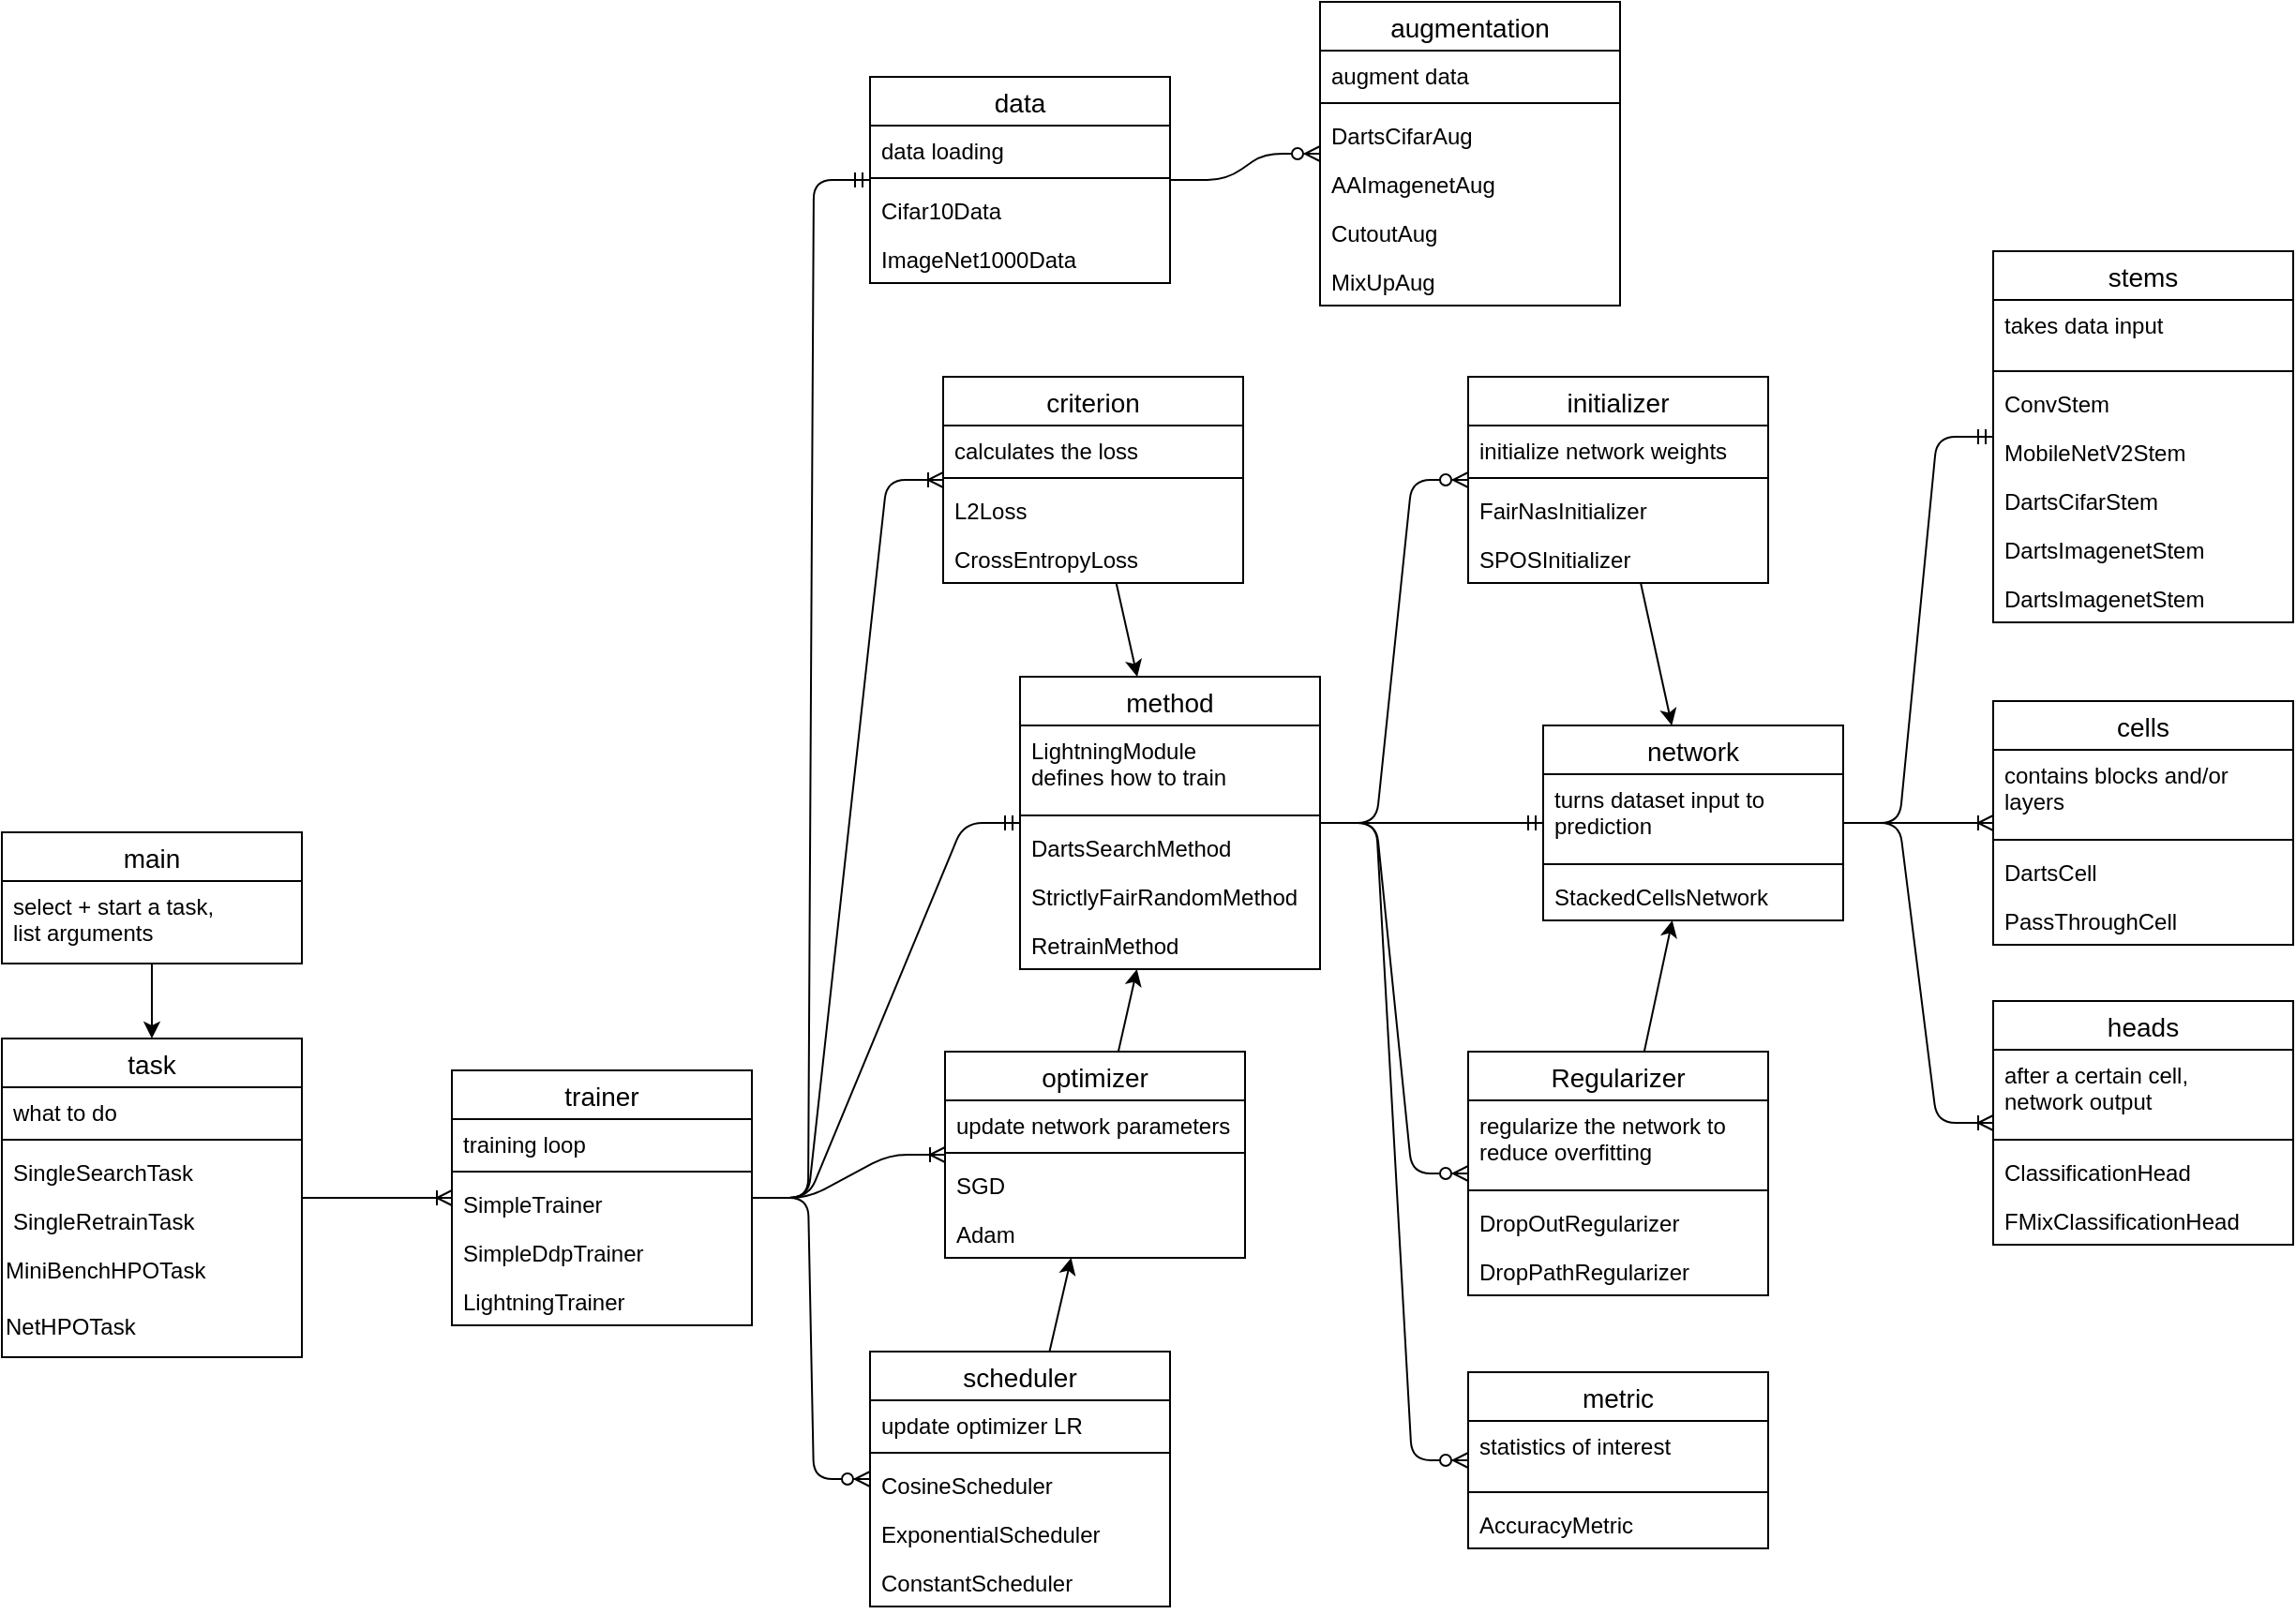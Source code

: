 <mxfile version="13.3.5" type="device"><diagram id="C5RBs43oDa-KdzZeNtuy" name="Page-1"><mxGraphModel dx="1422" dy="940" grid="1" gridSize="10" guides="1" tooltips="1" connect="1" arrows="1" fold="1" page="1" pageScale="1.6" pageWidth="827" pageHeight="1169" math="0" shadow="0"><root><mxCell id="WIyWlLk6GJQsqaUBKTNV-0"/><mxCell id="WIyWlLk6GJQsqaUBKTNV-1" parent="WIyWlLk6GJQsqaUBKTNV-0"/><mxCell id="g2XuCAY2t9CPxKcsYyPH-28" value="" style="endArrow=classic;html=1;entryX=0.5;entryY=0;entryDx=0;entryDy=0;" parent="WIyWlLk6GJQsqaUBKTNV-1" source="g2XuCAY2t9CPxKcsYyPH-10" target="g2XuCAY2t9CPxKcsYyPH-22" edge="1"><mxGeometry width="50" height="50" relative="1" as="geometry"><mxPoint x="440" y="713" as="sourcePoint"/><mxPoint x="490" y="663" as="targetPoint"/></mxGeometry></mxCell><mxCell id="g2XuCAY2t9CPxKcsYyPH-61" value="" style="edgeStyle=entityRelationEdgeStyle;fontSize=12;html=1;endArrow=ERoneToMany;" parent="WIyWlLk6GJQsqaUBKTNV-1" source="g2XuCAY2t9CPxKcsYyPH-29" target="g2XuCAY2t9CPxKcsYyPH-39" edge="1"><mxGeometry width="100" height="100" relative="1" as="geometry"><mxPoint x="842" y="613" as="sourcePoint"/><mxPoint x="942" y="513" as="targetPoint"/></mxGeometry></mxCell><mxCell id="g2XuCAY2t9CPxKcsYyPH-62" value="" style="edgeStyle=entityRelationEdgeStyle;fontSize=12;html=1;endArrow=ERoneToMany;" parent="WIyWlLk6GJQsqaUBKTNV-1" source="g2XuCAY2t9CPxKcsYyPH-29" target="g2XuCAY2t9CPxKcsYyPH-34" edge="1"><mxGeometry width="100" height="100" relative="1" as="geometry"><mxPoint x="842" y="613" as="sourcePoint"/><mxPoint x="942" y="513" as="targetPoint"/></mxGeometry></mxCell><mxCell id="g2XuCAY2t9CPxKcsYyPH-63" value="" style="edgeStyle=entityRelationEdgeStyle;fontSize=12;html=1;endArrow=ERmandOne;" parent="WIyWlLk6GJQsqaUBKTNV-1" source="g2XuCAY2t9CPxKcsYyPH-29" target="g2XuCAY2t9CPxKcsYyPH-49" edge="1"><mxGeometry width="100" height="100" relative="1" as="geometry"><mxPoint x="842" y="613" as="sourcePoint"/><mxPoint x="942" y="513" as="targetPoint"/></mxGeometry></mxCell><mxCell id="g2XuCAY2t9CPxKcsYyPH-88" value="" style="edgeStyle=entityRelationEdgeStyle;fontSize=12;html=1;endArrow=ERoneToMany;" parent="WIyWlLk6GJQsqaUBKTNV-1" source="g2XuCAY2t9CPxKcsYyPH-65" target="g2XuCAY2t9CPxKcsYyPH-77" edge="1"><mxGeometry width="100" height="100" relative="1" as="geometry"><mxPoint x="620" y="600" as="sourcePoint"/><mxPoint x="720" y="500" as="targetPoint"/></mxGeometry></mxCell><mxCell id="g2XuCAY2t9CPxKcsYyPH-89" value="" style="edgeStyle=entityRelationEdgeStyle;fontSize=12;html=1;endArrow=ERzeroToMany;" parent="WIyWlLk6GJQsqaUBKTNV-1" source="g2XuCAY2t9CPxKcsYyPH-65" target="g2XuCAY2t9CPxKcsYyPH-82" edge="1"><mxGeometry width="100" height="100" relative="1" as="geometry"><mxPoint x="620" y="600" as="sourcePoint"/><mxPoint x="720" y="500" as="targetPoint"/></mxGeometry></mxCell><mxCell id="g2XuCAY2t9CPxKcsYyPH-90" value="" style="endArrow=classic;html=1;" parent="WIyWlLk6GJQsqaUBKTNV-1" source="g2XuCAY2t9CPxKcsYyPH-82" target="g2XuCAY2t9CPxKcsYyPH-77" edge="1"><mxGeometry width="50" height="50" relative="1" as="geometry"><mxPoint x="640" y="580" as="sourcePoint"/><mxPoint x="690" y="530" as="targetPoint"/></mxGeometry></mxCell><mxCell id="g2XuCAY2t9CPxKcsYyPH-91" value="" style="endArrow=classic;html=1;" parent="WIyWlLk6GJQsqaUBKTNV-1" source="g2XuCAY2t9CPxKcsYyPH-77" target="g2XuCAY2t9CPxKcsYyPH-71" edge="1"><mxGeometry width="50" height="50" relative="1" as="geometry"><mxPoint x="420" y="530" as="sourcePoint"/><mxPoint x="636.667" y="611" as="targetPoint"/></mxGeometry></mxCell><mxCell id="g2XuCAY2t9CPxKcsYyPH-92" value="" style="edgeStyle=entityRelationEdgeStyle;fontSize=12;html=1;endArrow=ERmandOne;" parent="WIyWlLk6GJQsqaUBKTNV-1" source="g2XuCAY2t9CPxKcsYyPH-65" target="g2XuCAY2t9CPxKcsYyPH-71" edge="1"><mxGeometry width="100" height="100" relative="1" as="geometry"><mxPoint x="383" y="550" as="sourcePoint"/><mxPoint x="483" y="450" as="targetPoint"/></mxGeometry></mxCell><mxCell id="g2XuCAY2t9CPxKcsYyPH-94" value="" style="edgeStyle=entityRelationEdgeStyle;fontSize=12;html=1;endArrow=ERmandOne;" parent="WIyWlLk6GJQsqaUBKTNV-1" source="g2XuCAY2t9CPxKcsYyPH-71" target="g2XuCAY2t9CPxKcsYyPH-29" edge="1"><mxGeometry width="100" height="100" relative="1" as="geometry"><mxPoint x="702" y="491" as="sourcePoint"/><mxPoint x="962" y="520" as="targetPoint"/></mxGeometry></mxCell><mxCell id="g2XuCAY2t9CPxKcsYyPH-110" value="" style="edgeStyle=entityRelationEdgeStyle;fontSize=12;html=1;endArrow=ERzeroToMany;" parent="WIyWlLk6GJQsqaUBKTNV-1" source="g2XuCAY2t9CPxKcsYyPH-71" target="g2XuCAY2t9CPxKcsYyPH-105" edge="1"><mxGeometry width="100" height="100" relative="1" as="geometry"><mxPoint x="722" y="430" as="sourcePoint"/><mxPoint x="822" y="330" as="targetPoint"/></mxGeometry></mxCell><mxCell id="g2XuCAY2t9CPxKcsYyPH-111" value="" style="edgeStyle=entityRelationEdgeStyle;fontSize=12;html=1;endArrow=ERzeroToMany;" parent="WIyWlLk6GJQsqaUBKTNV-1" source="g2XuCAY2t9CPxKcsYyPH-71" target="g2XuCAY2t9CPxKcsYyPH-100" edge="1"><mxGeometry width="100" height="100" relative="1" as="geometry"><mxPoint x="682" y="580" as="sourcePoint"/><mxPoint x="782" y="480" as="targetPoint"/></mxGeometry></mxCell><mxCell id="g2XuCAY2t9CPxKcsYyPH-112" value="" style="endArrow=classic;html=1;" parent="WIyWlLk6GJQsqaUBKTNV-1" source="g2XuCAY2t9CPxKcsYyPH-100" target="g2XuCAY2t9CPxKcsYyPH-29" edge="1"><mxGeometry width="50" height="50" relative="1" as="geometry"><mxPoint x="742" y="410" as="sourcePoint"/><mxPoint x="792" y="360" as="targetPoint"/></mxGeometry></mxCell><mxCell id="g2XuCAY2t9CPxKcsYyPH-113" value="" style="endArrow=classic;html=1;" parent="WIyWlLk6GJQsqaUBKTNV-1" source="g2XuCAY2t9CPxKcsYyPH-105" target="g2XuCAY2t9CPxKcsYyPH-29" edge="1"><mxGeometry width="50" height="50" relative="1" as="geometry"><mxPoint x="742" y="410" as="sourcePoint"/><mxPoint x="792" y="360" as="targetPoint"/></mxGeometry></mxCell><mxCell id="g2XuCAY2t9CPxKcsYyPH-114" value="" style="edgeStyle=entityRelationEdgeStyle;fontSize=12;html=1;endArrow=ERoneToMany;" parent="WIyWlLk6GJQsqaUBKTNV-1" source="g2XuCAY2t9CPxKcsYyPH-65" target="g2XuCAY2t9CPxKcsYyPH-95" edge="1"><mxGeometry width="100" height="100" relative="1" as="geometry"><mxPoint x="722" y="500" as="sourcePoint"/><mxPoint x="822" y="400" as="targetPoint"/></mxGeometry></mxCell><mxCell id="g2XuCAY2t9CPxKcsYyPH-115" value="" style="endArrow=classic;html=1;" parent="WIyWlLk6GJQsqaUBKTNV-1" source="g2XuCAY2t9CPxKcsYyPH-95" target="g2XuCAY2t9CPxKcsYyPH-71" edge="1"><mxGeometry width="50" height="50" relative="1" as="geometry"><mxPoint x="742" y="470" as="sourcePoint"/><mxPoint x="792" y="420" as="targetPoint"/></mxGeometry></mxCell><mxCell id="g2XuCAY2t9CPxKcsYyPH-128" value="" style="edgeStyle=entityRelationEdgeStyle;fontSize=12;html=1;endArrow=ERzeroToMany;" parent="WIyWlLk6GJQsqaUBKTNV-1" source="g2XuCAY2t9CPxKcsYyPH-116" target="g2XuCAY2t9CPxKcsYyPH-121" edge="1"><mxGeometry width="100" height="100" relative="1" as="geometry"><mxPoint x="602" y="370" as="sourcePoint"/><mxPoint x="702" y="270" as="targetPoint"/></mxGeometry></mxCell><mxCell id="g2XuCAY2t9CPxKcsYyPH-129" value="" style="edgeStyle=entityRelationEdgeStyle;fontSize=12;html=1;endArrow=ERmandOne;" parent="WIyWlLk6GJQsqaUBKTNV-1" source="g2XuCAY2t9CPxKcsYyPH-65" target="g2XuCAY2t9CPxKcsYyPH-116" edge="1"><mxGeometry width="100" height="100" relative="1" as="geometry"><mxPoint x="602" y="430" as="sourcePoint"/><mxPoint x="702" y="330" as="targetPoint"/></mxGeometry></mxCell><mxCell id="g2XuCAY2t9CPxKcsYyPH-135" value="" style="edgeStyle=entityRelationEdgeStyle;fontSize=12;html=1;endArrow=ERzeroToMany;" parent="WIyWlLk6GJQsqaUBKTNV-1" source="g2XuCAY2t9CPxKcsYyPH-71" target="g2XuCAY2t9CPxKcsYyPH-130" edge="1"><mxGeometry width="100" height="100" relative="1" as="geometry"><mxPoint x="682" y="810" as="sourcePoint"/><mxPoint x="782" y="710" as="targetPoint"/></mxGeometry></mxCell><mxCell id="g2XuCAY2t9CPxKcsYyPH-10" value="main" style="swimlane;fontStyle=0;childLayout=stackLayout;horizontal=1;startSize=26;horizontalStack=0;resizeParent=1;resizeParentMax=0;resizeLast=0;collapsible=1;marginBottom=0;align=center;fontSize=14;" parent="WIyWlLk6GJQsqaUBKTNV-1" vertex="1"><mxGeometry x="40" y="553" width="160" height="70" as="geometry"><mxRectangle x="10" y="320" width="60" height="26" as="alternateBounds"/></mxGeometry></mxCell><mxCell id="g2XuCAY2t9CPxKcsYyPH-11" value="select + start a task,&#10;list arguments" style="text;strokeColor=none;fillColor=none;spacingLeft=4;spacingRight=4;overflow=hidden;rotatable=0;points=[[0,0.5],[1,0.5]];portConstraint=eastwest;fontSize=12;" parent="g2XuCAY2t9CPxKcsYyPH-10" vertex="1"><mxGeometry y="26" width="160" height="44" as="geometry"/></mxCell><mxCell id="g2XuCAY2t9CPxKcsYyPH-22" value="task" style="swimlane;fontStyle=0;childLayout=stackLayout;horizontal=1;startSize=26;horizontalStack=0;resizeParent=1;resizeParentMax=0;resizeLast=0;collapsible=1;marginBottom=0;align=center;fontSize=14;" parent="WIyWlLk6GJQsqaUBKTNV-1" vertex="1"><mxGeometry x="40" y="663" width="160" height="170" as="geometry"/></mxCell><mxCell id="g2XuCAY2t9CPxKcsYyPH-23" value="what to do" style="text;strokeColor=none;fillColor=none;spacingLeft=4;spacingRight=4;overflow=hidden;rotatable=0;points=[[0,0.5],[1,0.5]];portConstraint=eastwest;fontSize=12;" parent="g2XuCAY2t9CPxKcsYyPH-22" vertex="1"><mxGeometry y="26" width="160" height="24" as="geometry"/></mxCell><mxCell id="g2XuCAY2t9CPxKcsYyPH-24" value="" style="line;strokeWidth=1;fillColor=none;align=left;verticalAlign=middle;spacingTop=-1;spacingLeft=3;spacingRight=3;rotatable=0;labelPosition=right;points=[];portConstraint=eastwest;fontSize=12;" parent="g2XuCAY2t9CPxKcsYyPH-22" vertex="1"><mxGeometry y="50" width="160" height="8" as="geometry"/></mxCell><mxCell id="g2XuCAY2t9CPxKcsYyPH-27" value="SingleSearchTask" style="text;strokeColor=none;fillColor=none;spacingLeft=4;spacingRight=4;overflow=hidden;rotatable=0;points=[[0,0.5],[1,0.5]];portConstraint=eastwest;fontSize=12;" parent="g2XuCAY2t9CPxKcsYyPH-22" vertex="1"><mxGeometry y="58" width="160" height="26" as="geometry"/></mxCell><mxCell id="g2XuCAY2t9CPxKcsYyPH-25" value="SingleRetrainTask" style="text;strokeColor=none;fillColor=none;spacingLeft=4;spacingRight=4;overflow=hidden;rotatable=0;points=[[0,0.5],[1,0.5]];portConstraint=eastwest;fontSize=12;" parent="g2XuCAY2t9CPxKcsYyPH-22" vertex="1"><mxGeometry y="84" width="160" height="26" as="geometry"/></mxCell><mxCell id="rS00Z_vMjzoHJ0xvD94t-7" value="MiniBenchHPOTask" style="text;whiteSpace=wrap;html=1;" parent="g2XuCAY2t9CPxKcsYyPH-22" vertex="1"><mxGeometry y="110" width="160" height="30" as="geometry"/></mxCell><mxCell id="rS00Z_vMjzoHJ0xvD94t-8" value="NetHPOTask" style="text;whiteSpace=wrap;html=1;" parent="g2XuCAY2t9CPxKcsYyPH-22" vertex="1"><mxGeometry y="140" width="160" height="30" as="geometry"/></mxCell><mxCell id="g2XuCAY2t9CPxKcsYyPH-65" value="trainer" style="swimlane;fontStyle=0;childLayout=stackLayout;horizontal=1;startSize=26;horizontalStack=0;resizeParent=1;resizeParentMax=0;resizeLast=0;collapsible=1;marginBottom=0;align=center;fontSize=14;" parent="WIyWlLk6GJQsqaUBKTNV-1" vertex="1"><mxGeometry x="280" y="680" width="160" height="136" as="geometry"/></mxCell><mxCell id="g2XuCAY2t9CPxKcsYyPH-66" value="training loop" style="text;strokeColor=none;fillColor=none;spacingLeft=4;spacingRight=4;overflow=hidden;rotatable=0;points=[[0,0.5],[1,0.5]];portConstraint=eastwest;fontSize=12;" parent="g2XuCAY2t9CPxKcsYyPH-65" vertex="1"><mxGeometry y="26" width="160" height="24" as="geometry"/></mxCell><mxCell id="g2XuCAY2t9CPxKcsYyPH-67" value="" style="line;strokeWidth=1;fillColor=none;align=left;verticalAlign=middle;spacingTop=-1;spacingLeft=3;spacingRight=3;rotatable=0;labelPosition=right;points=[];portConstraint=eastwest;fontSize=12;" parent="g2XuCAY2t9CPxKcsYyPH-65" vertex="1"><mxGeometry y="50" width="160" height="8" as="geometry"/></mxCell><mxCell id="g2XuCAY2t9CPxKcsYyPH-68" value="SimpleTrainer" style="text;strokeColor=none;fillColor=none;spacingLeft=4;spacingRight=4;overflow=hidden;rotatable=0;points=[[0,0.5],[1,0.5]];portConstraint=eastwest;fontSize=12;" parent="g2XuCAY2t9CPxKcsYyPH-65" vertex="1"><mxGeometry y="58" width="160" height="26" as="geometry"/></mxCell><mxCell id="g2XuCAY2t9CPxKcsYyPH-69" value="SimpleDdpTrainer" style="text;strokeColor=none;fillColor=none;spacingLeft=4;spacingRight=4;overflow=hidden;rotatable=0;points=[[0,0.5],[1,0.5]];portConstraint=eastwest;fontSize=12;" parent="g2XuCAY2t9CPxKcsYyPH-65" vertex="1"><mxGeometry y="84" width="160" height="26" as="geometry"/></mxCell><mxCell id="g2XuCAY2t9CPxKcsYyPH-70" value="LightningTrainer" style="text;strokeColor=none;fillColor=none;spacingLeft=4;spacingRight=4;overflow=hidden;rotatable=0;points=[[0,0.5],[1,0.5]];portConstraint=eastwest;fontSize=12;" parent="g2XuCAY2t9CPxKcsYyPH-65" vertex="1"><mxGeometry y="110" width="160" height="26" as="geometry"/></mxCell><mxCell id="g2XuCAY2t9CPxKcsYyPH-82" value="scheduler" style="swimlane;fontStyle=0;childLayout=stackLayout;horizontal=1;startSize=26;horizontalStack=0;resizeParent=1;resizeParentMax=0;resizeLast=0;collapsible=1;marginBottom=0;align=center;fontSize=14;" parent="WIyWlLk6GJQsqaUBKTNV-1" vertex="1"><mxGeometry x="503" y="830" width="160" height="136" as="geometry"/></mxCell><mxCell id="g2XuCAY2t9CPxKcsYyPH-83" value="update optimizer LR" style="text;strokeColor=none;fillColor=none;spacingLeft=4;spacingRight=4;overflow=hidden;rotatable=0;points=[[0,0.5],[1,0.5]];portConstraint=eastwest;fontSize=12;" parent="g2XuCAY2t9CPxKcsYyPH-82" vertex="1"><mxGeometry y="26" width="160" height="24" as="geometry"/></mxCell><mxCell id="g2XuCAY2t9CPxKcsYyPH-84" value="" style="line;strokeWidth=1;fillColor=none;align=left;verticalAlign=middle;spacingTop=-1;spacingLeft=3;spacingRight=3;rotatable=0;labelPosition=right;points=[];portConstraint=eastwest;fontSize=12;" parent="g2XuCAY2t9CPxKcsYyPH-82" vertex="1"><mxGeometry y="50" width="160" height="8" as="geometry"/></mxCell><mxCell id="g2XuCAY2t9CPxKcsYyPH-85" value="CosineScheduler" style="text;strokeColor=none;fillColor=none;spacingLeft=4;spacingRight=4;overflow=hidden;rotatable=0;points=[[0,0.5],[1,0.5]];portConstraint=eastwest;fontSize=12;" parent="g2XuCAY2t9CPxKcsYyPH-82" vertex="1"><mxGeometry y="58" width="160" height="26" as="geometry"/></mxCell><mxCell id="g2XuCAY2t9CPxKcsYyPH-86" value="ExponentialScheduler" style="text;strokeColor=none;fillColor=none;spacingLeft=4;spacingRight=4;overflow=hidden;rotatable=0;points=[[0,0.5],[1,0.5]];portConstraint=eastwest;fontSize=12;" parent="g2XuCAY2t9CPxKcsYyPH-82" vertex="1"><mxGeometry y="84" width="160" height="26" as="geometry"/></mxCell><mxCell id="g2XuCAY2t9CPxKcsYyPH-87" value="ConstantScheduler" style="text;strokeColor=none;fillColor=none;spacingLeft=4;spacingRight=4;overflow=hidden;rotatable=0;points=[[0,0.5],[1,0.5]];portConstraint=eastwest;fontSize=12;" parent="g2XuCAY2t9CPxKcsYyPH-82" vertex="1"><mxGeometry y="110" width="160" height="26" as="geometry"/></mxCell><mxCell id="g2XuCAY2t9CPxKcsYyPH-77" value="optimizer" style="swimlane;fontStyle=0;childLayout=stackLayout;horizontal=1;startSize=26;horizontalStack=0;resizeParent=1;resizeParentMax=0;resizeLast=0;collapsible=1;marginBottom=0;align=center;fontSize=14;" parent="WIyWlLk6GJQsqaUBKTNV-1" vertex="1"><mxGeometry x="543" y="670" width="160" height="110" as="geometry"/></mxCell><mxCell id="g2XuCAY2t9CPxKcsYyPH-78" value="update network parameters" style="text;strokeColor=none;fillColor=none;spacingLeft=4;spacingRight=4;overflow=hidden;rotatable=0;points=[[0,0.5],[1,0.5]];portConstraint=eastwest;fontSize=12;" parent="g2XuCAY2t9CPxKcsYyPH-77" vertex="1"><mxGeometry y="26" width="160" height="24" as="geometry"/></mxCell><mxCell id="g2XuCAY2t9CPxKcsYyPH-79" value="" style="line;strokeWidth=1;fillColor=none;align=left;verticalAlign=middle;spacingTop=-1;spacingLeft=3;spacingRight=3;rotatable=0;labelPosition=right;points=[];portConstraint=eastwest;fontSize=12;" parent="g2XuCAY2t9CPxKcsYyPH-77" vertex="1"><mxGeometry y="50" width="160" height="8" as="geometry"/></mxCell><mxCell id="g2XuCAY2t9CPxKcsYyPH-80" value="SGD" style="text;strokeColor=none;fillColor=none;spacingLeft=4;spacingRight=4;overflow=hidden;rotatable=0;points=[[0,0.5],[1,0.5]];portConstraint=eastwest;fontSize=12;" parent="g2XuCAY2t9CPxKcsYyPH-77" vertex="1"><mxGeometry y="58" width="160" height="26" as="geometry"/></mxCell><mxCell id="g2XuCAY2t9CPxKcsYyPH-81" value="Adam" style="text;strokeColor=none;fillColor=none;spacingLeft=4;spacingRight=4;overflow=hidden;rotatable=0;points=[[0,0.5],[1,0.5]];portConstraint=eastwest;fontSize=12;" parent="g2XuCAY2t9CPxKcsYyPH-77" vertex="1"><mxGeometry y="84" width="160" height="26" as="geometry"/></mxCell><mxCell id="g2XuCAY2t9CPxKcsYyPH-71" value="method" style="swimlane;fontStyle=0;childLayout=stackLayout;horizontal=1;startSize=26;horizontalStack=0;resizeParent=1;resizeParentMax=0;resizeLast=0;collapsible=1;marginBottom=0;align=center;fontSize=14;" parent="WIyWlLk6GJQsqaUBKTNV-1" vertex="1"><mxGeometry x="583" y="470" width="160" height="156" as="geometry"/></mxCell><mxCell id="g2XuCAY2t9CPxKcsYyPH-72" value="LightningModule&#10;defines how to train" style="text;strokeColor=none;fillColor=none;spacingLeft=4;spacingRight=4;overflow=hidden;rotatable=0;points=[[0,0.5],[1,0.5]];portConstraint=eastwest;fontSize=12;" parent="g2XuCAY2t9CPxKcsYyPH-71" vertex="1"><mxGeometry y="26" width="160" height="44" as="geometry"/></mxCell><mxCell id="g2XuCAY2t9CPxKcsYyPH-73" value="" style="line;strokeWidth=1;fillColor=none;align=left;verticalAlign=middle;spacingTop=-1;spacingLeft=3;spacingRight=3;rotatable=0;labelPosition=right;points=[];portConstraint=eastwest;fontSize=12;" parent="g2XuCAY2t9CPxKcsYyPH-71" vertex="1"><mxGeometry y="70" width="160" height="8" as="geometry"/></mxCell><mxCell id="g2XuCAY2t9CPxKcsYyPH-74" value="DartsSearchMethod" style="text;strokeColor=none;fillColor=none;spacingLeft=4;spacingRight=4;overflow=hidden;rotatable=0;points=[[0,0.5],[1,0.5]];portConstraint=eastwest;fontSize=12;" parent="g2XuCAY2t9CPxKcsYyPH-71" vertex="1"><mxGeometry y="78" width="160" height="26" as="geometry"/></mxCell><mxCell id="g2XuCAY2t9CPxKcsYyPH-75" value="StrictlyFairRandomMethod" style="text;strokeColor=none;fillColor=none;spacingLeft=4;spacingRight=4;overflow=hidden;rotatable=0;points=[[0,0.5],[1,0.5]];portConstraint=eastwest;fontSize=12;" parent="g2XuCAY2t9CPxKcsYyPH-71" vertex="1"><mxGeometry y="104" width="160" height="26" as="geometry"/></mxCell><mxCell id="g2XuCAY2t9CPxKcsYyPH-76" value="RetrainMethod" style="text;strokeColor=none;fillColor=none;spacingLeft=4;spacingRight=4;overflow=hidden;rotatable=0;points=[[0,0.5],[1,0.5]];portConstraint=eastwest;fontSize=12;" parent="g2XuCAY2t9CPxKcsYyPH-71" vertex="1"><mxGeometry y="130" width="160" height="26" as="geometry"/></mxCell><mxCell id="g2XuCAY2t9CPxKcsYyPH-49" value="stems" style="swimlane;fontStyle=0;childLayout=stackLayout;horizontal=1;startSize=26;horizontalStack=0;resizeParent=1;resizeParentMax=0;resizeLast=0;collapsible=1;marginBottom=0;align=center;fontSize=14;" parent="WIyWlLk6GJQsqaUBKTNV-1" vertex="1"><mxGeometry x="1102" y="243" width="160" height="198" as="geometry"/></mxCell><mxCell id="g2XuCAY2t9CPxKcsYyPH-50" value="takes data input" style="text;strokeColor=none;fillColor=none;spacingLeft=4;spacingRight=4;overflow=hidden;rotatable=0;points=[[0,0.5],[1,0.5]];portConstraint=eastwest;fontSize=12;" parent="g2XuCAY2t9CPxKcsYyPH-49" vertex="1"><mxGeometry y="26" width="160" height="34" as="geometry"/></mxCell><mxCell id="g2XuCAY2t9CPxKcsYyPH-51" value="" style="line;strokeWidth=1;fillColor=none;align=left;verticalAlign=middle;spacingTop=-1;spacingLeft=3;spacingRight=3;rotatable=0;labelPosition=right;points=[];portConstraint=eastwest;fontSize=12;" parent="g2XuCAY2t9CPxKcsYyPH-49" vertex="1"><mxGeometry y="60" width="160" height="8" as="geometry"/></mxCell><mxCell id="g2XuCAY2t9CPxKcsYyPH-52" value="ConvStem" style="text;strokeColor=none;fillColor=none;spacingLeft=4;spacingRight=4;overflow=hidden;rotatable=0;points=[[0,0.5],[1,0.5]];portConstraint=eastwest;fontSize=12;" parent="g2XuCAY2t9CPxKcsYyPH-49" vertex="1"><mxGeometry y="68" width="160" height="26" as="geometry"/></mxCell><mxCell id="g2XuCAY2t9CPxKcsYyPH-55" value="MobileNetV2Stem" style="text;strokeColor=none;fillColor=none;spacingLeft=4;spacingRight=4;overflow=hidden;rotatable=0;points=[[0,0.5],[1,0.5]];portConstraint=eastwest;fontSize=12;" parent="g2XuCAY2t9CPxKcsYyPH-49" vertex="1"><mxGeometry y="94" width="160" height="26" as="geometry"/></mxCell><mxCell id="g2XuCAY2t9CPxKcsYyPH-53" value="DartsCifarStem" style="text;strokeColor=none;fillColor=none;spacingLeft=4;spacingRight=4;overflow=hidden;rotatable=0;points=[[0,0.5],[1,0.5]];portConstraint=eastwest;fontSize=12;" parent="g2XuCAY2t9CPxKcsYyPH-49" vertex="1"><mxGeometry y="120" width="160" height="26" as="geometry"/></mxCell><mxCell id="g2XuCAY2t9CPxKcsYyPH-64" value="DartsImagenetStem" style="text;strokeColor=none;fillColor=none;spacingLeft=4;spacingRight=4;overflow=hidden;rotatable=0;points=[[0,0.5],[1,0.5]];portConstraint=eastwest;fontSize=12;" parent="g2XuCAY2t9CPxKcsYyPH-49" vertex="1"><mxGeometry y="146" width="160" height="26" as="geometry"/></mxCell><mxCell id="g2XuCAY2t9CPxKcsYyPH-54" value="DartsImagenetStem" style="text;strokeColor=none;fillColor=none;spacingLeft=4;spacingRight=4;overflow=hidden;rotatable=0;points=[[0,0.5],[1,0.5]];portConstraint=eastwest;fontSize=12;" parent="g2XuCAY2t9CPxKcsYyPH-49" vertex="1"><mxGeometry y="172" width="160" height="26" as="geometry"/></mxCell><mxCell id="g2XuCAY2t9CPxKcsYyPH-34" value="heads" style="swimlane;fontStyle=0;childLayout=stackLayout;horizontal=1;startSize=26;horizontalStack=0;resizeParent=1;resizeParentMax=0;resizeLast=0;collapsible=1;marginBottom=0;align=center;fontSize=14;" parent="WIyWlLk6GJQsqaUBKTNV-1" vertex="1"><mxGeometry x="1102" y="643" width="160" height="130" as="geometry"/></mxCell><mxCell id="g2XuCAY2t9CPxKcsYyPH-35" value="after a certain cell,&#10;network output" style="text;strokeColor=none;fillColor=none;spacingLeft=4;spacingRight=4;overflow=hidden;rotatable=0;points=[[0,0.5],[1,0.5]];portConstraint=eastwest;fontSize=12;" parent="g2XuCAY2t9CPxKcsYyPH-34" vertex="1"><mxGeometry y="26" width="160" height="44" as="geometry"/></mxCell><mxCell id="g2XuCAY2t9CPxKcsYyPH-36" value="" style="line;strokeWidth=1;fillColor=none;align=left;verticalAlign=middle;spacingTop=-1;spacingLeft=3;spacingRight=3;rotatable=0;labelPosition=right;points=[];portConstraint=eastwest;fontSize=12;" parent="g2XuCAY2t9CPxKcsYyPH-34" vertex="1"><mxGeometry y="70" width="160" height="8" as="geometry"/></mxCell><mxCell id="g2XuCAY2t9CPxKcsYyPH-37" value="ClassificationHead" style="text;strokeColor=none;fillColor=none;spacingLeft=4;spacingRight=4;overflow=hidden;rotatable=0;points=[[0,0.5],[1,0.5]];portConstraint=eastwest;fontSize=12;" parent="g2XuCAY2t9CPxKcsYyPH-34" vertex="1"><mxGeometry y="78" width="160" height="26" as="geometry"/></mxCell><mxCell id="g2XuCAY2t9CPxKcsYyPH-38" value="FMixClassificationHead" style="text;strokeColor=none;fillColor=none;spacingLeft=4;spacingRight=4;overflow=hidden;rotatable=0;points=[[0,0.5],[1,0.5]];portConstraint=eastwest;fontSize=12;" parent="g2XuCAY2t9CPxKcsYyPH-34" vertex="1"><mxGeometry y="104" width="160" height="26" as="geometry"/></mxCell><mxCell id="g2XuCAY2t9CPxKcsYyPH-39" value="cells" style="swimlane;fontStyle=0;childLayout=stackLayout;horizontal=1;startSize=26;horizontalStack=0;resizeParent=1;resizeParentMax=0;resizeLast=0;collapsible=1;marginBottom=0;align=center;fontSize=14;" parent="WIyWlLk6GJQsqaUBKTNV-1" vertex="1"><mxGeometry x="1102" y="483" width="160" height="130" as="geometry"/></mxCell><mxCell id="g2XuCAY2t9CPxKcsYyPH-40" value="contains blocks and/or&#10;layers" style="text;strokeColor=none;fillColor=none;spacingLeft=4;spacingRight=4;overflow=hidden;rotatable=0;points=[[0,0.5],[1,0.5]];portConstraint=eastwest;fontSize=12;" parent="g2XuCAY2t9CPxKcsYyPH-39" vertex="1"><mxGeometry y="26" width="160" height="44" as="geometry"/></mxCell><mxCell id="g2XuCAY2t9CPxKcsYyPH-41" value="" style="line;strokeWidth=1;fillColor=none;align=left;verticalAlign=middle;spacingTop=-1;spacingLeft=3;spacingRight=3;rotatable=0;labelPosition=right;points=[];portConstraint=eastwest;fontSize=12;" parent="g2XuCAY2t9CPxKcsYyPH-39" vertex="1"><mxGeometry y="70" width="160" height="8" as="geometry"/></mxCell><mxCell id="g2XuCAY2t9CPxKcsYyPH-42" value="DartsCell" style="text;strokeColor=none;fillColor=none;spacingLeft=4;spacingRight=4;overflow=hidden;rotatable=0;points=[[0,0.5],[1,0.5]];portConstraint=eastwest;fontSize=12;" parent="g2XuCAY2t9CPxKcsYyPH-39" vertex="1"><mxGeometry y="78" width="160" height="26" as="geometry"/></mxCell><mxCell id="g2XuCAY2t9CPxKcsYyPH-43" value="PassThroughCell" style="text;strokeColor=none;fillColor=none;spacingLeft=4;spacingRight=4;overflow=hidden;rotatable=0;points=[[0,0.5],[1,0.5]];portConstraint=eastwest;fontSize=12;" parent="g2XuCAY2t9CPxKcsYyPH-39" vertex="1"><mxGeometry y="104" width="160" height="26" as="geometry"/></mxCell><mxCell id="g2XuCAY2t9CPxKcsYyPH-29" value="network" style="swimlane;fontStyle=0;childLayout=stackLayout;horizontal=1;startSize=26;horizontalStack=0;resizeParent=1;resizeParentMax=0;resizeLast=0;collapsible=1;marginBottom=0;align=center;fontSize=14;" parent="WIyWlLk6GJQsqaUBKTNV-1" vertex="1"><mxGeometry x="862" y="496" width="160" height="104" as="geometry"/></mxCell><mxCell id="g2XuCAY2t9CPxKcsYyPH-30" value="turns dataset input to &#10;prediction" style="text;strokeColor=none;fillColor=none;spacingLeft=4;spacingRight=4;overflow=hidden;rotatable=0;points=[[0,0.5],[1,0.5]];portConstraint=eastwest;fontSize=12;" parent="g2XuCAY2t9CPxKcsYyPH-29" vertex="1"><mxGeometry y="26" width="160" height="44" as="geometry"/></mxCell><mxCell id="g2XuCAY2t9CPxKcsYyPH-31" value="" style="line;strokeWidth=1;fillColor=none;align=left;verticalAlign=middle;spacingTop=-1;spacingLeft=3;spacingRight=3;rotatable=0;labelPosition=right;points=[];portConstraint=eastwest;fontSize=12;" parent="g2XuCAY2t9CPxKcsYyPH-29" vertex="1"><mxGeometry y="70" width="160" height="8" as="geometry"/></mxCell><mxCell id="g2XuCAY2t9CPxKcsYyPH-32" value="StackedCellsNetwork" style="text;strokeColor=none;fillColor=none;spacingLeft=4;spacingRight=4;overflow=hidden;rotatable=0;points=[[0,0.5],[1,0.5]];portConstraint=eastwest;fontSize=12;" parent="g2XuCAY2t9CPxKcsYyPH-29" vertex="1"><mxGeometry y="78" width="160" height="26" as="geometry"/></mxCell><mxCell id="g2XuCAY2t9CPxKcsYyPH-100" value="Regularizer" style="swimlane;fontStyle=0;childLayout=stackLayout;horizontal=1;startSize=26;horizontalStack=0;resizeParent=1;resizeParentMax=0;resizeLast=0;collapsible=1;marginBottom=0;align=center;fontSize=14;" parent="WIyWlLk6GJQsqaUBKTNV-1" vertex="1"><mxGeometry x="822" y="670" width="160" height="130" as="geometry"/></mxCell><mxCell id="g2XuCAY2t9CPxKcsYyPH-101" value="regularize the network to&#10;reduce overfitting" style="text;strokeColor=none;fillColor=none;spacingLeft=4;spacingRight=4;overflow=hidden;rotatable=0;points=[[0,0.5],[1,0.5]];portConstraint=eastwest;fontSize=12;" parent="g2XuCAY2t9CPxKcsYyPH-100" vertex="1"><mxGeometry y="26" width="160" height="44" as="geometry"/></mxCell><mxCell id="g2XuCAY2t9CPxKcsYyPH-102" value="" style="line;strokeWidth=1;fillColor=none;align=left;verticalAlign=middle;spacingTop=-1;spacingLeft=3;spacingRight=3;rotatable=0;labelPosition=right;points=[];portConstraint=eastwest;fontSize=12;" parent="g2XuCAY2t9CPxKcsYyPH-100" vertex="1"><mxGeometry y="70" width="160" height="8" as="geometry"/></mxCell><mxCell id="g2XuCAY2t9CPxKcsYyPH-103" value="DropOutRegularizer" style="text;strokeColor=none;fillColor=none;spacingLeft=4;spacingRight=4;overflow=hidden;rotatable=0;points=[[0,0.5],[1,0.5]];portConstraint=eastwest;fontSize=12;" parent="g2XuCAY2t9CPxKcsYyPH-100" vertex="1"><mxGeometry y="78" width="160" height="26" as="geometry"/></mxCell><mxCell id="g2XuCAY2t9CPxKcsYyPH-104" value="DropPathRegularizer" style="text;strokeColor=none;fillColor=none;spacingLeft=4;spacingRight=4;overflow=hidden;rotatable=0;points=[[0,0.5],[1,0.5]];portConstraint=eastwest;fontSize=12;" parent="g2XuCAY2t9CPxKcsYyPH-100" vertex="1"><mxGeometry y="104" width="160" height="26" as="geometry"/></mxCell><mxCell id="g2XuCAY2t9CPxKcsYyPH-105" value="initializer" style="swimlane;fontStyle=0;childLayout=stackLayout;horizontal=1;startSize=26;horizontalStack=0;resizeParent=1;resizeParentMax=0;resizeLast=0;collapsible=1;marginBottom=0;align=center;fontSize=14;" parent="WIyWlLk6GJQsqaUBKTNV-1" vertex="1"><mxGeometry x="822" y="310" width="160" height="110" as="geometry"/></mxCell><mxCell id="g2XuCAY2t9CPxKcsYyPH-106" value="initialize network weights" style="text;strokeColor=none;fillColor=none;spacingLeft=4;spacingRight=4;overflow=hidden;rotatable=0;points=[[0,0.5],[1,0.5]];portConstraint=eastwest;fontSize=12;" parent="g2XuCAY2t9CPxKcsYyPH-105" vertex="1"><mxGeometry y="26" width="160" height="24" as="geometry"/></mxCell><mxCell id="g2XuCAY2t9CPxKcsYyPH-107" value="" style="line;strokeWidth=1;fillColor=none;align=left;verticalAlign=middle;spacingTop=-1;spacingLeft=3;spacingRight=3;rotatable=0;labelPosition=right;points=[];portConstraint=eastwest;fontSize=12;" parent="g2XuCAY2t9CPxKcsYyPH-105" vertex="1"><mxGeometry y="50" width="160" height="8" as="geometry"/></mxCell><mxCell id="g2XuCAY2t9CPxKcsYyPH-108" value="FairNasInitializer" style="text;strokeColor=none;fillColor=none;spacingLeft=4;spacingRight=4;overflow=hidden;rotatable=0;points=[[0,0.5],[1,0.5]];portConstraint=eastwest;fontSize=12;" parent="g2XuCAY2t9CPxKcsYyPH-105" vertex="1"><mxGeometry y="58" width="160" height="26" as="geometry"/></mxCell><mxCell id="g2XuCAY2t9CPxKcsYyPH-109" value="SPOSInitializer" style="text;strokeColor=none;fillColor=none;spacingLeft=4;spacingRight=4;overflow=hidden;rotatable=0;points=[[0,0.5],[1,0.5]];portConstraint=eastwest;fontSize=12;" parent="g2XuCAY2t9CPxKcsYyPH-105" vertex="1"><mxGeometry y="84" width="160" height="26" as="geometry"/></mxCell><mxCell id="g2XuCAY2t9CPxKcsYyPH-95" value="criterion" style="swimlane;fontStyle=0;childLayout=stackLayout;horizontal=1;startSize=26;horizontalStack=0;resizeParent=1;resizeParentMax=0;resizeLast=0;collapsible=1;marginBottom=0;align=center;fontSize=14;" parent="WIyWlLk6GJQsqaUBKTNV-1" vertex="1"><mxGeometry x="542" y="310" width="160" height="110" as="geometry"/></mxCell><mxCell id="g2XuCAY2t9CPxKcsYyPH-96" value="calculates the loss" style="text;strokeColor=none;fillColor=none;spacingLeft=4;spacingRight=4;overflow=hidden;rotatable=0;points=[[0,0.5],[1,0.5]];portConstraint=eastwest;fontSize=12;" parent="g2XuCAY2t9CPxKcsYyPH-95" vertex="1"><mxGeometry y="26" width="160" height="24" as="geometry"/></mxCell><mxCell id="g2XuCAY2t9CPxKcsYyPH-97" value="" style="line;strokeWidth=1;fillColor=none;align=left;verticalAlign=middle;spacingTop=-1;spacingLeft=3;spacingRight=3;rotatable=0;labelPosition=right;points=[];portConstraint=eastwest;fontSize=12;" parent="g2XuCAY2t9CPxKcsYyPH-95" vertex="1"><mxGeometry y="50" width="160" height="8" as="geometry"/></mxCell><mxCell id="g2XuCAY2t9CPxKcsYyPH-98" value="L2Loss" style="text;strokeColor=none;fillColor=none;spacingLeft=4;spacingRight=4;overflow=hidden;rotatable=0;points=[[0,0.5],[1,0.5]];portConstraint=eastwest;fontSize=12;" parent="g2XuCAY2t9CPxKcsYyPH-95" vertex="1"><mxGeometry y="58" width="160" height="26" as="geometry"/></mxCell><mxCell id="g2XuCAY2t9CPxKcsYyPH-99" value="CrossEntropyLoss" style="text;strokeColor=none;fillColor=none;spacingLeft=4;spacingRight=4;overflow=hidden;rotatable=0;points=[[0,0.5],[1,0.5]];portConstraint=eastwest;fontSize=12;" parent="g2XuCAY2t9CPxKcsYyPH-95" vertex="1"><mxGeometry y="84" width="160" height="26" as="geometry"/></mxCell><mxCell id="g2XuCAY2t9CPxKcsYyPH-116" value="data" style="swimlane;fontStyle=0;childLayout=stackLayout;horizontal=1;startSize=26;horizontalStack=0;resizeParent=1;resizeParentMax=0;resizeLast=0;collapsible=1;marginBottom=0;align=center;fontSize=14;" parent="WIyWlLk6GJQsqaUBKTNV-1" vertex="1"><mxGeometry x="503" y="150" width="160" height="110" as="geometry"/></mxCell><mxCell id="g2XuCAY2t9CPxKcsYyPH-117" value="data loading" style="text;strokeColor=none;fillColor=none;spacingLeft=4;spacingRight=4;overflow=hidden;rotatable=0;points=[[0,0.5],[1,0.5]];portConstraint=eastwest;fontSize=12;" parent="g2XuCAY2t9CPxKcsYyPH-116" vertex="1"><mxGeometry y="26" width="160" height="24" as="geometry"/></mxCell><mxCell id="g2XuCAY2t9CPxKcsYyPH-118" value="" style="line;strokeWidth=1;fillColor=none;align=left;verticalAlign=middle;spacingTop=-1;spacingLeft=3;spacingRight=3;rotatable=0;labelPosition=right;points=[];portConstraint=eastwest;fontSize=12;" parent="g2XuCAY2t9CPxKcsYyPH-116" vertex="1"><mxGeometry y="50" width="160" height="8" as="geometry"/></mxCell><mxCell id="g2XuCAY2t9CPxKcsYyPH-119" value="Cifar10Data" style="text;strokeColor=none;fillColor=none;spacingLeft=4;spacingRight=4;overflow=hidden;rotatable=0;points=[[0,0.5],[1,0.5]];portConstraint=eastwest;fontSize=12;" parent="g2XuCAY2t9CPxKcsYyPH-116" vertex="1"><mxGeometry y="58" width="160" height="26" as="geometry"/></mxCell><mxCell id="g2XuCAY2t9CPxKcsYyPH-120" value="ImageNet1000Data" style="text;strokeColor=none;fillColor=none;spacingLeft=4;spacingRight=4;overflow=hidden;rotatable=0;points=[[0,0.5],[1,0.5]];portConstraint=eastwest;fontSize=12;" parent="g2XuCAY2t9CPxKcsYyPH-116" vertex="1"><mxGeometry y="84" width="160" height="26" as="geometry"/></mxCell><mxCell id="g2XuCAY2t9CPxKcsYyPH-121" value="augmentation" style="swimlane;fontStyle=0;childLayout=stackLayout;horizontal=1;startSize=26;horizontalStack=0;resizeParent=1;resizeParentMax=0;resizeLast=0;collapsible=1;marginBottom=0;align=center;fontSize=14;" parent="WIyWlLk6GJQsqaUBKTNV-1" vertex="1"><mxGeometry x="743" y="110" width="160" height="162" as="geometry"/></mxCell><mxCell id="g2XuCAY2t9CPxKcsYyPH-122" value="augment data" style="text;strokeColor=none;fillColor=none;spacingLeft=4;spacingRight=4;overflow=hidden;rotatable=0;points=[[0,0.5],[1,0.5]];portConstraint=eastwest;fontSize=12;" parent="g2XuCAY2t9CPxKcsYyPH-121" vertex="1"><mxGeometry y="26" width="160" height="24" as="geometry"/></mxCell><mxCell id="g2XuCAY2t9CPxKcsYyPH-123" value="" style="line;strokeWidth=1;fillColor=none;align=left;verticalAlign=middle;spacingTop=-1;spacingLeft=3;spacingRight=3;rotatable=0;labelPosition=right;points=[];portConstraint=eastwest;fontSize=12;" parent="g2XuCAY2t9CPxKcsYyPH-121" vertex="1"><mxGeometry y="50" width="160" height="8" as="geometry"/></mxCell><mxCell id="g2XuCAY2t9CPxKcsYyPH-124" value="DartsCifarAug" style="text;strokeColor=none;fillColor=none;spacingLeft=4;spacingRight=4;overflow=hidden;rotatable=0;points=[[0,0.5],[1,0.5]];portConstraint=eastwest;fontSize=12;" parent="g2XuCAY2t9CPxKcsYyPH-121" vertex="1"><mxGeometry y="58" width="160" height="26" as="geometry"/></mxCell><mxCell id="g2XuCAY2t9CPxKcsYyPH-127" value="AAImagenetAug" style="text;strokeColor=none;fillColor=none;spacingLeft=4;spacingRight=4;overflow=hidden;rotatable=0;points=[[0,0.5],[1,0.5]];portConstraint=eastwest;fontSize=12;" parent="g2XuCAY2t9CPxKcsYyPH-121" vertex="1"><mxGeometry y="84" width="160" height="26" as="geometry"/></mxCell><mxCell id="g2XuCAY2t9CPxKcsYyPH-125" value="CutoutAug" style="text;strokeColor=none;fillColor=none;spacingLeft=4;spacingRight=4;overflow=hidden;rotatable=0;points=[[0,0.5],[1,0.5]];portConstraint=eastwest;fontSize=12;" parent="g2XuCAY2t9CPxKcsYyPH-121" vertex="1"><mxGeometry y="110" width="160" height="26" as="geometry"/></mxCell><mxCell id="g2XuCAY2t9CPxKcsYyPH-126" value="MixUpAug" style="text;strokeColor=none;fillColor=none;spacingLeft=4;spacingRight=4;overflow=hidden;rotatable=0;points=[[0,0.5],[1,0.5]];portConstraint=eastwest;fontSize=12;" parent="g2XuCAY2t9CPxKcsYyPH-121" vertex="1"><mxGeometry y="136" width="160" height="26" as="geometry"/></mxCell><mxCell id="g2XuCAY2t9CPxKcsYyPH-143" value="" style="edgeStyle=entityRelationEdgeStyle;fontSize=12;html=1;endArrow=ERoneToMany;" parent="WIyWlLk6GJQsqaUBKTNV-1" source="g2XuCAY2t9CPxKcsYyPH-22" target="g2XuCAY2t9CPxKcsYyPH-65" edge="1"><mxGeometry width="100" height="100" relative="1" as="geometry"><mxPoint x="240" y="750" as="sourcePoint"/><mxPoint x="340" y="650" as="targetPoint"/></mxGeometry></mxCell><mxCell id="g2XuCAY2t9CPxKcsYyPH-130" value="metric" style="swimlane;fontStyle=0;childLayout=stackLayout;horizontal=1;startSize=26;horizontalStack=0;resizeParent=1;resizeParentMax=0;resizeLast=0;collapsible=1;marginBottom=0;align=center;fontSize=14;" parent="WIyWlLk6GJQsqaUBKTNV-1" vertex="1"><mxGeometry x="822" y="841" width="160" height="94" as="geometry"/></mxCell><mxCell id="g2XuCAY2t9CPxKcsYyPH-131" value="statistics of interest" style="text;strokeColor=none;fillColor=none;spacingLeft=4;spacingRight=4;overflow=hidden;rotatable=0;points=[[0,0.5],[1,0.5]];portConstraint=eastwest;fontSize=12;" parent="g2XuCAY2t9CPxKcsYyPH-130" vertex="1"><mxGeometry y="26" width="160" height="34" as="geometry"/></mxCell><mxCell id="g2XuCAY2t9CPxKcsYyPH-132" value="" style="line;strokeWidth=1;fillColor=none;align=left;verticalAlign=middle;spacingTop=-1;spacingLeft=3;spacingRight=3;rotatable=0;labelPosition=right;points=[];portConstraint=eastwest;fontSize=12;" parent="g2XuCAY2t9CPxKcsYyPH-130" vertex="1"><mxGeometry y="60" width="160" height="8" as="geometry"/></mxCell><mxCell id="g2XuCAY2t9CPxKcsYyPH-133" value="AccuracyMetric" style="text;strokeColor=none;fillColor=none;spacingLeft=4;spacingRight=4;overflow=hidden;rotatable=0;points=[[0,0.5],[1,0.5]];portConstraint=eastwest;fontSize=12;" parent="g2XuCAY2t9CPxKcsYyPH-130" vertex="1"><mxGeometry y="68" width="160" height="26" as="geometry"/></mxCell></root></mxGraphModel></diagram></mxfile>